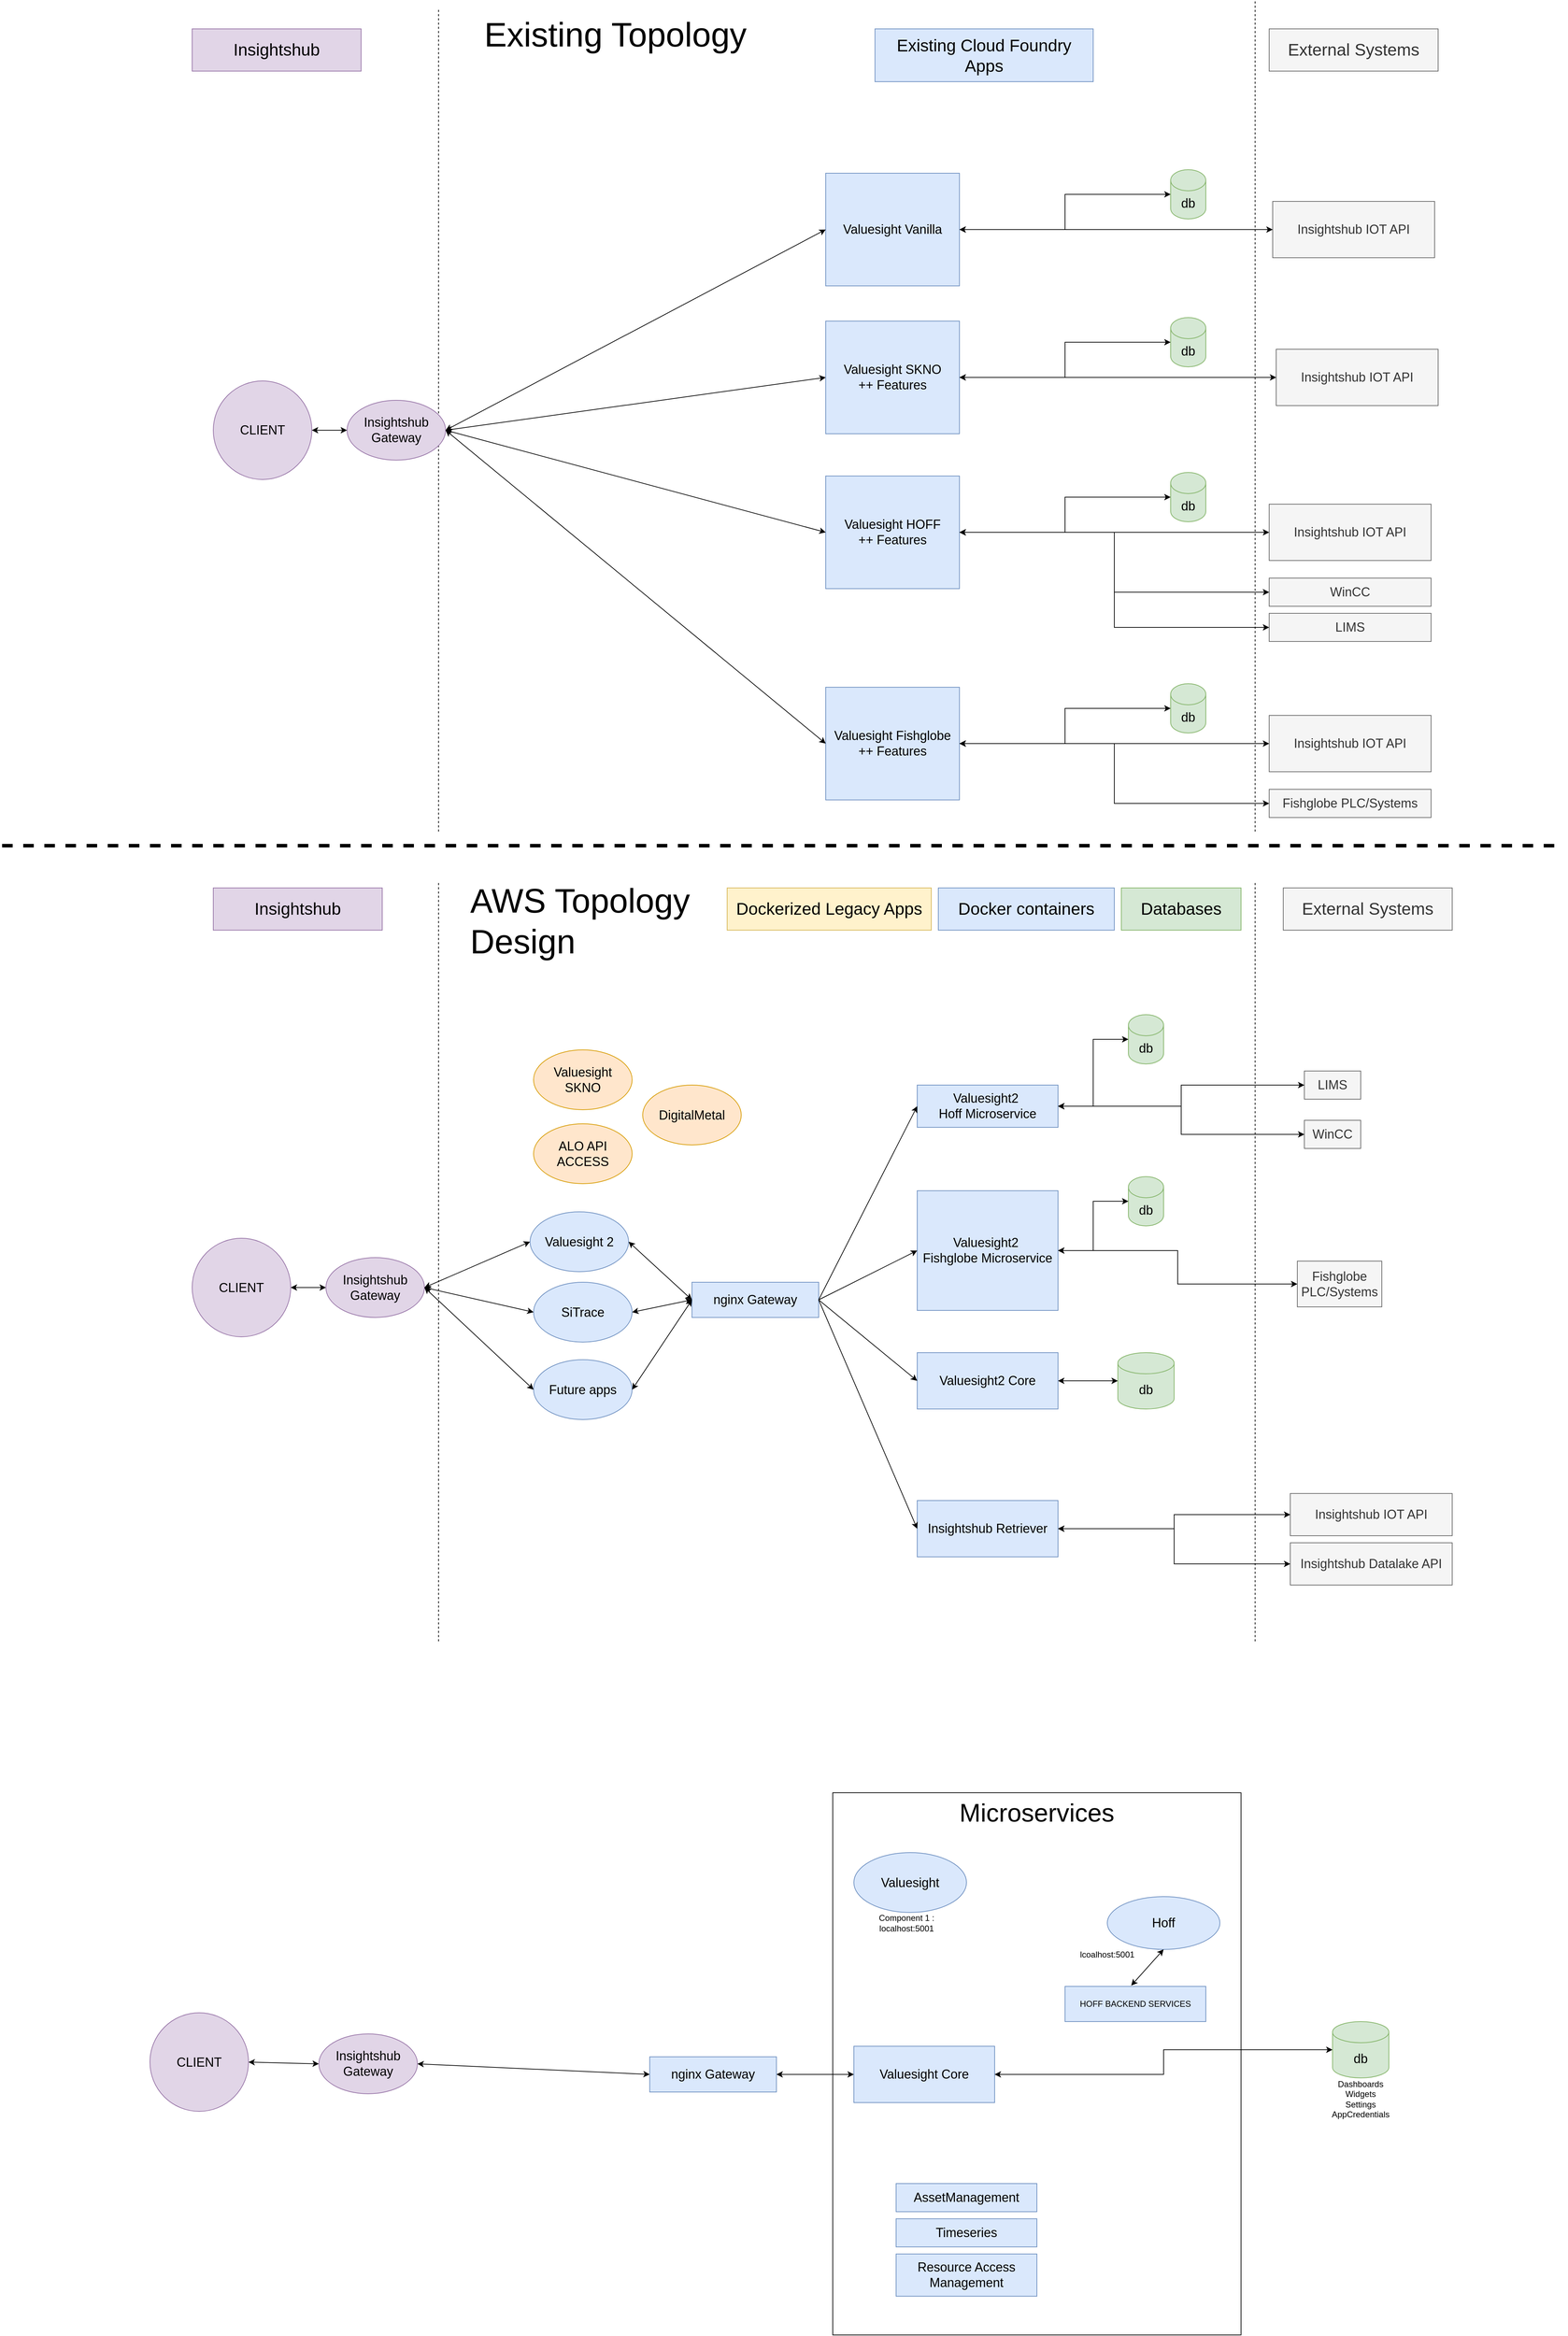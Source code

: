 <mxfile version="23.1.7" type="github">
  <diagram name="Page-1" id="oQFh9Y8Ddqjf_UyFeO39">
    <mxGraphModel dx="3425" dy="2651" grid="1" gridSize="10" guides="1" tooltips="1" connect="1" arrows="1" fold="1" page="1" pageScale="1" pageWidth="850" pageHeight="1100" math="0" shadow="0">
      <root>
        <mxCell id="0" />
        <mxCell id="1" parent="0" />
        <mxCell id="4Odci9GsmgPo2PPUak_1-53" value="&lt;font style=&quot;font-size: 36px;&quot;&gt;Microservices&lt;/font&gt;" style="rounded=0;whiteSpace=wrap;html=1;horizontal=1;verticalAlign=top;" vertex="1" parent="1">
          <mxGeometry x="-1340" y="1305" width="580" height="770" as="geometry" />
        </mxCell>
        <mxCell id="OKZUvpxN-tnt4X86LzCM-2" value="&lt;br&gt;&lt;font style=&quot;font-size: 18px;&quot;&gt;Insightshub IOT API&lt;/font&gt;&lt;div&gt;&lt;br/&gt;&lt;/div&gt;" style="rounded=0;whiteSpace=wrap;html=1;fillColor=#f5f5f5;fontColor=#333333;strokeColor=#666666;" parent="1" vertex="1">
          <mxGeometry x="-690" y="880" width="230" height="60" as="geometry" />
        </mxCell>
        <mxCell id="OKZUvpxN-tnt4X86LzCM-3" value="&lt;br&gt;&lt;font style=&quot;font-size: 18px;&quot;&gt;Insightshub Retriever&lt;/font&gt;&lt;div&gt;&lt;br/&gt;&lt;/div&gt;" style="rounded=0;whiteSpace=wrap;html=1;fillColor=#dae8fc;strokeColor=#6c8ebf;" parent="1" vertex="1">
          <mxGeometry x="-1220" y="890" width="200" height="80" as="geometry" />
        </mxCell>
        <mxCell id="OKZUvpxN-tnt4X86LzCM-7" value="&lt;font style=&quot;font-size: 18px;&quot;&gt;Valuesight2 Core&lt;br&gt;&lt;/font&gt;" style="rounded=0;whiteSpace=wrap;html=1;fillColor=#dae8fc;strokeColor=#6c8ebf;" parent="1" vertex="1">
          <mxGeometry x="-1220" y="680" width="200" height="80" as="geometry" />
        </mxCell>
        <mxCell id="OKZUvpxN-tnt4X86LzCM-9" value="&lt;div&gt;&lt;font style=&quot;font-size: 18px;&quot;&gt;Valuesight2&amp;nbsp;&lt;/font&gt;&lt;/div&gt;&lt;div&gt;&lt;font style=&quot;font-size: 18px;&quot;&gt;Hoff Microservice&lt;/font&gt;&lt;/div&gt;" style="rounded=0;whiteSpace=wrap;html=1;fillColor=#dae8fc;strokeColor=#6c8ebf;" parent="1" vertex="1">
          <mxGeometry x="-1220" y="300" width="200" height="60" as="geometry" />
        </mxCell>
        <mxCell id="OKZUvpxN-tnt4X86LzCM-11" value="&lt;div&gt;&lt;font style=&quot;font-size: 18px;&quot;&gt;Valuesight 2&lt;/font&gt;&lt;/div&gt;" style="ellipse;whiteSpace=wrap;html=1;fillColor=#dae8fc;strokeColor=#6c8ebf;" parent="1" vertex="1">
          <mxGeometry x="-1770" y="480" width="140" height="85" as="geometry" />
        </mxCell>
        <mxCell id="OKZUvpxN-tnt4X86LzCM-12" value="&lt;div&gt;&lt;font style=&quot;font-size: 18px;&quot;&gt;Valuesight2&amp;nbsp;&lt;/font&gt;&lt;/div&gt;&lt;div&gt;&lt;font style=&quot;font-size: 18px;&quot;&gt;Fishglobe Microservice&lt;br&gt;&lt;/font&gt;&lt;/div&gt;" style="rounded=0;whiteSpace=wrap;html=1;fillColor=#dae8fc;strokeColor=#6c8ebf;" parent="1" vertex="1">
          <mxGeometry x="-1220" y="450" width="200" height="170" as="geometry" />
        </mxCell>
        <mxCell id="OKZUvpxN-tnt4X86LzCM-14" value="&lt;font style=&quot;font-size: 18px;&quot;&gt;db&lt;/font&gt;" style="shape=cylinder3;whiteSpace=wrap;html=1;boundedLbl=1;backgroundOutline=1;size=15;fillColor=#d5e8d4;strokeColor=#82b366;" parent="1" vertex="1">
          <mxGeometry x="-920" y="200" width="50" height="70" as="geometry" />
        </mxCell>
        <mxCell id="OKZUvpxN-tnt4X86LzCM-17" value="&lt;font style=&quot;font-size: 18px;&quot;&gt;WinCC&lt;/font&gt;" style="rounded=0;whiteSpace=wrap;html=1;fillColor=#f5f5f5;fontColor=#333333;strokeColor=#666666;" parent="1" vertex="1">
          <mxGeometry x="-670" y="350" width="80" height="40" as="geometry" />
        </mxCell>
        <mxCell id="OKZUvpxN-tnt4X86LzCM-18" value="&lt;font style=&quot;font-size: 18px;&quot;&gt;nginx Gateway&lt;/font&gt;" style="rounded=0;whiteSpace=wrap;html=1;fillColor=#dae8fc;strokeColor=#6c8ebf;" parent="1" vertex="1">
          <mxGeometry x="-1540" y="580" width="180" height="50" as="geometry" />
        </mxCell>
        <mxCell id="OKZUvpxN-tnt4X86LzCM-20" value="&lt;font style=&quot;font-size: 18px;&quot;&gt;LIMS&lt;/font&gt;" style="rounded=0;whiteSpace=wrap;html=1;fillColor=#f5f5f5;fontColor=#333333;strokeColor=#666666;" parent="1" vertex="1">
          <mxGeometry x="-670" y="280" width="80" height="40" as="geometry" />
        </mxCell>
        <mxCell id="OKZUvpxN-tnt4X86LzCM-21" value="" style="endArrow=classic;startArrow=classic;html=1;rounded=0;exitX=1;exitY=0.5;exitDx=0;exitDy=0;entryX=0;entryY=0.5;entryDx=0;entryDy=0;entryPerimeter=0;edgeStyle=orthogonalEdgeStyle;" parent="1" source="OKZUvpxN-tnt4X86LzCM-9" target="OKZUvpxN-tnt4X86LzCM-14" edge="1">
          <mxGeometry width="50" height="50" relative="1" as="geometry">
            <mxPoint x="-890" y="395" as="sourcePoint" />
            <mxPoint x="-840" y="345" as="targetPoint" />
          </mxGeometry>
        </mxCell>
        <mxCell id="OKZUvpxN-tnt4X86LzCM-22" value="" style="endArrow=classic;startArrow=classic;html=1;rounded=0;exitX=1;exitY=0.5;exitDx=0;exitDy=0;entryX=0;entryY=0.5;entryDx=0;entryDy=0;edgeStyle=orthogonalEdgeStyle;" parent="1" source="OKZUvpxN-tnt4X86LzCM-9" target="OKZUvpxN-tnt4X86LzCM-20" edge="1">
          <mxGeometry width="50" height="50" relative="1" as="geometry">
            <mxPoint x="-1010" y="340" as="sourcePoint" />
            <mxPoint x="-840" y="275" as="targetPoint" />
          </mxGeometry>
        </mxCell>
        <mxCell id="OKZUvpxN-tnt4X86LzCM-23" value="" style="endArrow=classic;startArrow=classic;html=1;rounded=0;exitX=1;exitY=0.5;exitDx=0;exitDy=0;entryX=0;entryY=0.5;entryDx=0;entryDy=0;edgeStyle=orthogonalEdgeStyle;" parent="1" source="OKZUvpxN-tnt4X86LzCM-9" target="OKZUvpxN-tnt4X86LzCM-17" edge="1">
          <mxGeometry width="50" height="50" relative="1" as="geometry">
            <mxPoint x="-1010" y="340" as="sourcePoint" />
            <mxPoint x="-730" y="330" as="targetPoint" />
          </mxGeometry>
        </mxCell>
        <mxCell id="OKZUvpxN-tnt4X86LzCM-26" value="&lt;font style=&quot;font-size: 18px;&quot;&gt;db&lt;/font&gt;" style="shape=cylinder3;whiteSpace=wrap;html=1;boundedLbl=1;backgroundOutline=1;size=15;fillColor=#d5e8d4;strokeColor=#82b366;" parent="1" vertex="1">
          <mxGeometry x="-920" y="430" width="50" height="70" as="geometry" />
        </mxCell>
        <mxCell id="OKZUvpxN-tnt4X86LzCM-27" value="" style="endArrow=classic;startArrow=classic;html=1;rounded=0;entryX=0;entryY=0.5;entryDx=0;entryDy=0;entryPerimeter=0;edgeStyle=orthogonalEdgeStyle;exitX=1;exitY=0.5;exitDx=0;exitDy=0;" parent="1" source="OKZUvpxN-tnt4X86LzCM-12" target="OKZUvpxN-tnt4X86LzCM-26" edge="1">
          <mxGeometry width="50" height="50" relative="1" as="geometry">
            <mxPoint x="-1020" y="530" as="sourcePoint" />
            <mxPoint x="-840" y="555" as="targetPoint" />
          </mxGeometry>
        </mxCell>
        <mxCell id="OKZUvpxN-tnt4X86LzCM-28" value="&lt;font style=&quot;font-size: 18px;&quot;&gt;Fishglobe PLC/Systems&lt;br&gt;&lt;/font&gt;" style="rounded=0;whiteSpace=wrap;html=1;fillColor=#f5f5f5;fontColor=#333333;strokeColor=#666666;" parent="1" vertex="1">
          <mxGeometry x="-680" y="550" width="120" height="65" as="geometry" />
        </mxCell>
        <mxCell id="OKZUvpxN-tnt4X86LzCM-30" value="" style="endArrow=classic;startArrow=classic;html=1;rounded=0;exitX=1;exitY=0.5;exitDx=0;exitDy=0;entryX=0;entryY=0.5;entryDx=0;entryDy=0;edgeStyle=orthogonalEdgeStyle;" parent="1" source="OKZUvpxN-tnt4X86LzCM-12" target="OKZUvpxN-tnt4X86LzCM-28" edge="1">
          <mxGeometry width="50" height="50" relative="1" as="geometry">
            <mxPoint x="-1010" y="550" as="sourcePoint" />
            <mxPoint x="-850" y="505" as="targetPoint" />
          </mxGeometry>
        </mxCell>
        <mxCell id="OKZUvpxN-tnt4X86LzCM-31" value="&lt;font style=&quot;font-size: 18px;&quot;&gt;db&lt;/font&gt;" style="shape=cylinder3;whiteSpace=wrap;html=1;boundedLbl=1;backgroundOutline=1;size=15;fillColor=#d5e8d4;strokeColor=#82b366;" parent="1" vertex="1">
          <mxGeometry x="-935" y="680" width="80" height="80" as="geometry" />
        </mxCell>
        <mxCell id="OKZUvpxN-tnt4X86LzCM-35" value="" style="endArrow=classic;startArrow=classic;html=1;rounded=0;entryX=0;entryY=0.5;entryDx=0;entryDy=0;entryPerimeter=0;edgeStyle=orthogonalEdgeStyle;exitX=1;exitY=0.5;exitDx=0;exitDy=0;" parent="1" source="OKZUvpxN-tnt4X86LzCM-7" target="OKZUvpxN-tnt4X86LzCM-31" edge="1">
          <mxGeometry width="50" height="50" relative="1" as="geometry">
            <mxPoint x="-940" y="640" as="sourcePoint" />
            <mxPoint x="-780" y="600" as="targetPoint" />
          </mxGeometry>
        </mxCell>
        <mxCell id="OKZUvpxN-tnt4X86LzCM-36" value="" style="endArrow=classic;startArrow=classic;html=1;rounded=0;entryX=0;entryY=0.5;entryDx=0;entryDy=0;edgeStyle=orthogonalEdgeStyle;exitX=1;exitY=0.5;exitDx=0;exitDy=0;" parent="1" source="OKZUvpxN-tnt4X86LzCM-3" target="OKZUvpxN-tnt4X86LzCM-2" edge="1">
          <mxGeometry width="50" height="50" relative="1" as="geometry">
            <mxPoint x="-990" y="920" as="sourcePoint" />
            <mxPoint x="-910" y="920" as="targetPoint" />
          </mxGeometry>
        </mxCell>
        <mxCell id="OKZUvpxN-tnt4X86LzCM-37" value="" style="endArrow=classic;html=1;rounded=0;exitX=1;exitY=0.5;exitDx=0;exitDy=0;entryX=0;entryY=0.5;entryDx=0;entryDy=0;" parent="1" source="OKZUvpxN-tnt4X86LzCM-18" target="OKZUvpxN-tnt4X86LzCM-9" edge="1">
          <mxGeometry width="50" height="50" relative="1" as="geometry">
            <mxPoint x="-1400" y="650" as="sourcePoint" />
            <mxPoint x="-1350" y="600" as="targetPoint" />
          </mxGeometry>
        </mxCell>
        <mxCell id="OKZUvpxN-tnt4X86LzCM-38" value="" style="endArrow=classic;html=1;rounded=0;exitX=1;exitY=0.5;exitDx=0;exitDy=0;entryX=0;entryY=0.5;entryDx=0;entryDy=0;" parent="1" source="OKZUvpxN-tnt4X86LzCM-18" target="OKZUvpxN-tnt4X86LzCM-12" edge="1">
          <mxGeometry width="50" height="50" relative="1" as="geometry">
            <mxPoint x="-1470" y="740" as="sourcePoint" />
            <mxPoint x="-1210" y="340" as="targetPoint" />
          </mxGeometry>
        </mxCell>
        <mxCell id="OKZUvpxN-tnt4X86LzCM-39" value="" style="endArrow=classic;html=1;rounded=0;entryX=0;entryY=0.5;entryDx=0;entryDy=0;exitX=1;exitY=0.5;exitDx=0;exitDy=0;" parent="1" source="OKZUvpxN-tnt4X86LzCM-18" target="OKZUvpxN-tnt4X86LzCM-7" edge="1">
          <mxGeometry width="50" height="50" relative="1" as="geometry">
            <mxPoint x="-1480" y="730" as="sourcePoint" />
            <mxPoint x="-1210" y="545" as="targetPoint" />
          </mxGeometry>
        </mxCell>
        <mxCell id="OKZUvpxN-tnt4X86LzCM-40" value="" style="endArrow=classic;html=1;rounded=0;entryX=0;entryY=0.5;entryDx=0;entryDy=0;exitX=1;exitY=0.5;exitDx=0;exitDy=0;" parent="1" source="OKZUvpxN-tnt4X86LzCM-18" target="OKZUvpxN-tnt4X86LzCM-3" edge="1">
          <mxGeometry width="50" height="50" relative="1" as="geometry">
            <mxPoint x="-1490" y="705" as="sourcePoint" />
            <mxPoint x="-1210" y="730" as="targetPoint" />
          </mxGeometry>
        </mxCell>
        <mxCell id="OKZUvpxN-tnt4X86LzCM-43" value="&lt;div&gt;&lt;font style=&quot;font-size: 18px;&quot;&gt;Future apps&lt;br&gt;&lt;/font&gt;&lt;/div&gt;" style="ellipse;whiteSpace=wrap;html=1;fillColor=#dae8fc;strokeColor=#6c8ebf;" parent="1" vertex="1">
          <mxGeometry x="-1765" y="690" width="140" height="85" as="geometry" />
        </mxCell>
        <mxCell id="OKZUvpxN-tnt4X86LzCM-44" value="&lt;div&gt;&lt;font style=&quot;font-size: 18px;&quot;&gt;SiTrace&lt;/font&gt;&lt;/div&gt;" style="ellipse;whiteSpace=wrap;html=1;fillColor=#dae8fc;strokeColor=#6c8ebf;" parent="1" vertex="1">
          <mxGeometry x="-1765" y="580" width="140" height="85" as="geometry" />
        </mxCell>
        <mxCell id="OKZUvpxN-tnt4X86LzCM-45" value="" style="endArrow=classic;startArrow=classic;html=1;rounded=0;exitX=1;exitY=0.5;exitDx=0;exitDy=0;entryX=0;entryY=0.5;entryDx=0;entryDy=0;" parent="1" source="OKZUvpxN-tnt4X86LzCM-11" target="OKZUvpxN-tnt4X86LzCM-18" edge="1">
          <mxGeometry width="50" height="50" relative="1" as="geometry">
            <mxPoint x="-1710" y="460" as="sourcePoint" />
            <mxPoint x="-1660" y="410" as="targetPoint" />
          </mxGeometry>
        </mxCell>
        <mxCell id="OKZUvpxN-tnt4X86LzCM-46" value="" style="endArrow=classic;startArrow=classic;html=1;rounded=0;exitX=1;exitY=0.5;exitDx=0;exitDy=0;entryX=0;entryY=0.5;entryDx=0;entryDy=0;" parent="1" source="OKZUvpxN-tnt4X86LzCM-44" target="OKZUvpxN-tnt4X86LzCM-18" edge="1">
          <mxGeometry width="50" height="50" relative="1" as="geometry">
            <mxPoint x="-1770" y="533" as="sourcePoint" />
            <mxPoint x="-1670" y="615" as="targetPoint" />
          </mxGeometry>
        </mxCell>
        <mxCell id="OKZUvpxN-tnt4X86LzCM-47" value="" style="endArrow=classic;startArrow=classic;html=1;rounded=0;exitX=1;exitY=0.5;exitDx=0;exitDy=0;entryX=0;entryY=0.5;entryDx=0;entryDy=0;" parent="1" source="OKZUvpxN-tnt4X86LzCM-43" target="OKZUvpxN-tnt4X86LzCM-18" edge="1">
          <mxGeometry width="50" height="50" relative="1" as="geometry">
            <mxPoint x="-1770" y="643" as="sourcePoint" />
            <mxPoint x="-1670" y="615" as="targetPoint" />
          </mxGeometry>
        </mxCell>
        <mxCell id="OKZUvpxN-tnt4X86LzCM-48" value="&lt;div&gt;&lt;font style=&quot;font-size: 48px;&quot;&gt;AWS Topology&lt;/font&gt;&lt;/div&gt;&lt;div&gt;&lt;font style=&quot;font-size: 48px;&quot;&gt;Design&lt;br&gt;&lt;/font&gt;&lt;/div&gt;" style="text;html=1;spacing=5;spacingTop=-20;whiteSpace=wrap;overflow=hidden;rounded=0;" parent="1" vertex="1">
          <mxGeometry x="-1860" y="20" width="440" height="120" as="geometry" />
        </mxCell>
        <mxCell id="OKZUvpxN-tnt4X86LzCM-49" value="" style="endArrow=none;dashed=1;html=1;rounded=0;" parent="1" edge="1">
          <mxGeometry width="50" height="50" relative="1" as="geometry">
            <mxPoint x="-740" y="1090" as="sourcePoint" />
            <mxPoint x="-740" y="10" as="targetPoint" />
          </mxGeometry>
        </mxCell>
        <mxCell id="OKZUvpxN-tnt4X86LzCM-50" value="&lt;br&gt;&lt;font style=&quot;font-size: 18px;&quot;&gt;Insightshub Datalake API&lt;/font&gt;&lt;div&gt;&lt;br/&gt;&lt;/div&gt;" style="rounded=0;whiteSpace=wrap;html=1;fillColor=#f5f5f5;fontColor=#333333;strokeColor=#666666;" parent="1" vertex="1">
          <mxGeometry x="-690" y="950" width="230" height="60" as="geometry" />
        </mxCell>
        <mxCell id="OKZUvpxN-tnt4X86LzCM-52" value="" style="endArrow=classic;startArrow=classic;html=1;rounded=0;entryX=0;entryY=0.5;entryDx=0;entryDy=0;edgeStyle=orthogonalEdgeStyle;exitX=1;exitY=0.5;exitDx=0;exitDy=0;" parent="1" source="OKZUvpxN-tnt4X86LzCM-3" target="OKZUvpxN-tnt4X86LzCM-50" edge="1">
          <mxGeometry width="50" height="50" relative="1" as="geometry">
            <mxPoint x="-1010" y="940" as="sourcePoint" />
            <mxPoint x="-680" y="870" as="targetPoint" />
          </mxGeometry>
        </mxCell>
        <mxCell id="OKZUvpxN-tnt4X86LzCM-53" value="&lt;font style=&quot;font-size: 24px;&quot;&gt;Docker containers&lt;br&gt;&lt;/font&gt;" style="rounded=0;whiteSpace=wrap;html=1;fillColor=#dae8fc;strokeColor=#6c8ebf;" parent="1" vertex="1">
          <mxGeometry x="-1190" y="20" width="250" height="60" as="geometry" />
        </mxCell>
        <mxCell id="OKZUvpxN-tnt4X86LzCM-54" value="&lt;font style=&quot;font-size: 24px;&quot;&gt;Databases&lt;font&gt;&lt;br&gt;&lt;/font&gt;&lt;/font&gt;" style="rounded=0;whiteSpace=wrap;html=1;fillColor=#d5e8d4;strokeColor=#82b366;" parent="1" vertex="1">
          <mxGeometry x="-930" y="20" width="170" height="60" as="geometry" />
        </mxCell>
        <mxCell id="OKZUvpxN-tnt4X86LzCM-55" value="&lt;div&gt;&lt;font style=&quot;font-size: 18px;&quot;&gt;Valuesight SKNO&lt;/font&gt;&lt;br&gt;&lt;/div&gt;" style="ellipse;whiteSpace=wrap;html=1;fillColor=#ffe6cc;strokeColor=#d79b00;" parent="1" vertex="1">
          <mxGeometry x="-1765" y="250" width="140" height="85" as="geometry" />
        </mxCell>
        <mxCell id="OKZUvpxN-tnt4X86LzCM-56" value="&lt;div&gt;&lt;font style=&quot;font-size: 18px;&quot;&gt;ALO API ACCESS &lt;/font&gt;&lt;br&gt;&lt;/div&gt;" style="ellipse;whiteSpace=wrap;html=1;fillColor=#ffe6cc;strokeColor=#d79b00;" parent="1" vertex="1">
          <mxGeometry x="-1765" y="355" width="140" height="85" as="geometry" />
        </mxCell>
        <mxCell id="OKZUvpxN-tnt4X86LzCM-57" value="&lt;font style=&quot;font-size: 24px;&quot;&gt;Dockerized Legacy Apps&lt;font&gt;&lt;br&gt;&lt;/font&gt;&lt;/font&gt;" style="rounded=0;whiteSpace=wrap;html=1;fillColor=#fff2cc;strokeColor=#d6b656;" parent="1" vertex="1">
          <mxGeometry x="-1490" y="20" width="290" height="60" as="geometry" />
        </mxCell>
        <mxCell id="OKZUvpxN-tnt4X86LzCM-58" value="&lt;font style=&quot;font-size: 24px;&quot;&gt;External Systems&lt;br&gt;&lt;/font&gt;" style="rounded=0;whiteSpace=wrap;html=1;fillColor=#f5f5f5;strokeColor=#666666;fontColor=#333333;" parent="1" vertex="1">
          <mxGeometry x="-700" y="20" width="240" height="60" as="geometry" />
        </mxCell>
        <mxCell id="OKZUvpxN-tnt4X86LzCM-59" value="" style="endArrow=none;dashed=1;html=1;rounded=0;" parent="1" edge="1">
          <mxGeometry width="50" height="50" relative="1" as="geometry">
            <mxPoint x="-1900" y="1090" as="sourcePoint" />
            <mxPoint x="-1900" y="10" as="targetPoint" />
          </mxGeometry>
        </mxCell>
        <mxCell id="OKZUvpxN-tnt4X86LzCM-60" value="&lt;div&gt;&lt;font style=&quot;font-size: 18px;&quot;&gt;Insightshub Gateway&lt;/font&gt;&lt;br&gt;&lt;/div&gt;" style="ellipse;whiteSpace=wrap;html=1;fillColor=#e1d5e7;strokeColor=#9673a6;" parent="1" vertex="1">
          <mxGeometry x="-2060" y="545" width="140" height="85" as="geometry" />
        </mxCell>
        <mxCell id="OKZUvpxN-tnt4X86LzCM-63" value="&lt;font style=&quot;font-size: 18px;&quot;&gt;CLIENT&lt;/font&gt;" style="ellipse;whiteSpace=wrap;html=1;aspect=fixed;fillColor=#e1d5e7;strokeColor=#9673a6;" parent="1" vertex="1">
          <mxGeometry x="-2250" y="517.5" width="140" height="140" as="geometry" />
        </mxCell>
        <mxCell id="OKZUvpxN-tnt4X86LzCM-64" value="&lt;font style=&quot;font-size: 24px;&quot;&gt;Insightshub&lt;font&gt;&lt;br&gt;&lt;/font&gt;&lt;/font&gt;" style="rounded=0;whiteSpace=wrap;html=1;fillColor=#e1d5e7;strokeColor=#9673a6;" parent="1" vertex="1">
          <mxGeometry x="-2220" y="20" width="240" height="60" as="geometry" />
        </mxCell>
        <mxCell id="OKZUvpxN-tnt4X86LzCM-69" value="&lt;div&gt;&lt;font style=&quot;font-size: 18px;&quot;&gt;DigitalMetal&lt;/font&gt;&lt;br&gt;&lt;/div&gt;" style="ellipse;whiteSpace=wrap;html=1;fillColor=#ffe6cc;strokeColor=#d79b00;" parent="1" vertex="1">
          <mxGeometry x="-1610" y="300" width="140" height="85" as="geometry" />
        </mxCell>
        <mxCell id="Epmgn_ViTjzAEFt2jfrE-1" value="&lt;div&gt;&lt;font style=&quot;font-size: 48px;&quot;&gt;Existing Topology&lt;br&gt;&lt;/font&gt;&lt;/div&gt;" style="text;html=1;spacing=5;spacingTop=-20;whiteSpace=wrap;overflow=hidden;rounded=0;" parent="1" vertex="1">
          <mxGeometry x="-1840" y="-1210" width="440" height="120" as="geometry" />
        </mxCell>
        <mxCell id="Epmgn_ViTjzAEFt2jfrE-2" value="" style="endArrow=none;dashed=1;html=1;rounded=0;strokeWidth=5;" parent="1" edge="1">
          <mxGeometry width="50" height="50" relative="1" as="geometry">
            <mxPoint x="-2520" y="-40" as="sourcePoint" />
            <mxPoint x="-300" y="-40" as="targetPoint" />
          </mxGeometry>
        </mxCell>
        <mxCell id="Epmgn_ViTjzAEFt2jfrE-3" value="&lt;div&gt;&lt;font style=&quot;font-size: 18px;&quot;&gt;Valuesight Vanilla&lt;br&gt;&lt;/font&gt;&lt;/div&gt;" style="rounded=0;whiteSpace=wrap;html=1;fillColor=#dae8fc;strokeColor=#6c8ebf;" parent="1" vertex="1">
          <mxGeometry x="-1350" y="-995" width="190" height="160" as="geometry" />
        </mxCell>
        <mxCell id="Epmgn_ViTjzAEFt2jfrE-4" value="&lt;font style=&quot;font-size: 18px;&quot;&gt;db&lt;/font&gt;" style="shape=cylinder3;whiteSpace=wrap;html=1;boundedLbl=1;backgroundOutline=1;size=15;fillColor=#d5e8d4;strokeColor=#82b366;" parent="1" vertex="1">
          <mxGeometry x="-860" y="-1000" width="50" height="70" as="geometry" />
        </mxCell>
        <mxCell id="Epmgn_ViTjzAEFt2jfrE-5" value="&lt;br&gt;&lt;font style=&quot;font-size: 18px;&quot;&gt;Insightshub IOT API&lt;/font&gt;&lt;div&gt;&lt;br/&gt;&lt;/div&gt;" style="rounded=0;whiteSpace=wrap;html=1;fillColor=#f5f5f5;fontColor=#333333;strokeColor=#666666;" parent="1" vertex="1">
          <mxGeometry x="-715" y="-955" width="230" height="80" as="geometry" />
        </mxCell>
        <mxCell id="Epmgn_ViTjzAEFt2jfrE-6" value="" style="endArrow=none;dashed=1;html=1;rounded=0;" parent="1" edge="1">
          <mxGeometry width="50" height="50" relative="1" as="geometry">
            <mxPoint x="-740" y="-60" as="sourcePoint" />
            <mxPoint x="-740" y="-1240" as="targetPoint" />
          </mxGeometry>
        </mxCell>
        <mxCell id="Epmgn_ViTjzAEFt2jfrE-7" value="&lt;font style=&quot;font-size: 24px;&quot;&gt;External Systems&lt;br&gt;&lt;/font&gt;" style="rounded=0;whiteSpace=wrap;html=1;fillColor=#f5f5f5;strokeColor=#666666;fontColor=#333333;" parent="1" vertex="1">
          <mxGeometry x="-720" y="-1200" width="240" height="60" as="geometry" />
        </mxCell>
        <mxCell id="Epmgn_ViTjzAEFt2jfrE-8" value="" style="endArrow=classic;startArrow=classic;html=1;rounded=0;entryX=0;entryY=0.5;entryDx=0;entryDy=0;entryPerimeter=0;exitX=1;exitY=0.5;exitDx=0;exitDy=0;edgeStyle=orthogonalEdgeStyle;" parent="1" source="Epmgn_ViTjzAEFt2jfrE-3" target="Epmgn_ViTjzAEFt2jfrE-4" edge="1">
          <mxGeometry width="50" height="50" relative="1" as="geometry">
            <mxPoint x="-1260" y="-650" as="sourcePoint" />
            <mxPoint x="-1210" y="-700" as="targetPoint" />
          </mxGeometry>
        </mxCell>
        <mxCell id="Epmgn_ViTjzAEFt2jfrE-9" value="" style="endArrow=classic;startArrow=classic;html=1;rounded=0;entryX=0;entryY=0.5;entryDx=0;entryDy=0;exitX=1;exitY=0.5;exitDx=0;exitDy=0;edgeStyle=orthogonalEdgeStyle;" parent="1" source="Epmgn_ViTjzAEFt2jfrE-3" target="Epmgn_ViTjzAEFt2jfrE-5" edge="1">
          <mxGeometry width="50" height="50" relative="1" as="geometry">
            <mxPoint x="-960" y="-900" as="sourcePoint" />
            <mxPoint x="-850" y="-955" as="targetPoint" />
          </mxGeometry>
        </mxCell>
        <mxCell id="Epmgn_ViTjzAEFt2jfrE-10" value="&lt;div&gt;&lt;font style=&quot;font-size: 18px;&quot;&gt;Valuesight SKNO&lt;/font&gt;&lt;/div&gt;&lt;div&gt;&lt;font style=&quot;font-size: 18px;&quot;&gt;++ Features&lt;br&gt;&lt;/font&gt;&lt;/div&gt;" style="rounded=0;whiteSpace=wrap;html=1;fillColor=#dae8fc;strokeColor=#6c8ebf;" parent="1" vertex="1">
          <mxGeometry x="-1350" y="-785" width="190" height="160" as="geometry" />
        </mxCell>
        <mxCell id="Epmgn_ViTjzAEFt2jfrE-11" value="&lt;font style=&quot;font-size: 18px;&quot;&gt;db&lt;/font&gt;" style="shape=cylinder3;whiteSpace=wrap;html=1;boundedLbl=1;backgroundOutline=1;size=15;fillColor=#d5e8d4;strokeColor=#82b366;" parent="1" vertex="1">
          <mxGeometry x="-860" y="-790" width="50" height="70" as="geometry" />
        </mxCell>
        <mxCell id="Epmgn_ViTjzAEFt2jfrE-12" value="&lt;br&gt;&lt;font style=&quot;font-size: 18px;&quot;&gt;Insightshub IOT API&lt;/font&gt;&lt;div&gt;&lt;br/&gt;&lt;/div&gt;" style="rounded=0;whiteSpace=wrap;html=1;fillColor=#f5f5f5;fontColor=#333333;strokeColor=#666666;" parent="1" vertex="1">
          <mxGeometry x="-710" y="-745" width="230" height="80" as="geometry" />
        </mxCell>
        <mxCell id="Epmgn_ViTjzAEFt2jfrE-13" value="" style="endArrow=classic;startArrow=classic;html=1;rounded=0;entryX=0;entryY=0.5;entryDx=0;entryDy=0;entryPerimeter=0;exitX=1;exitY=0.5;exitDx=0;exitDy=0;edgeStyle=orthogonalEdgeStyle;" parent="1" source="Epmgn_ViTjzAEFt2jfrE-10" target="Epmgn_ViTjzAEFt2jfrE-11" edge="1">
          <mxGeometry width="50" height="50" relative="1" as="geometry">
            <mxPoint x="-1260" y="-440" as="sourcePoint" />
            <mxPoint x="-1210" y="-490" as="targetPoint" />
          </mxGeometry>
        </mxCell>
        <mxCell id="Epmgn_ViTjzAEFt2jfrE-14" value="" style="endArrow=classic;startArrow=classic;html=1;rounded=0;entryX=0;entryY=0.5;entryDx=0;entryDy=0;exitX=1;exitY=0.5;exitDx=0;exitDy=0;edgeStyle=orthogonalEdgeStyle;" parent="1" source="Epmgn_ViTjzAEFt2jfrE-10" target="Epmgn_ViTjzAEFt2jfrE-12" edge="1">
          <mxGeometry width="50" height="50" relative="1" as="geometry">
            <mxPoint x="-960" y="-690" as="sourcePoint" />
            <mxPoint x="-850" y="-745" as="targetPoint" />
          </mxGeometry>
        </mxCell>
        <mxCell id="Epmgn_ViTjzAEFt2jfrE-15" value="&lt;div&gt;&lt;font style=&quot;font-size: 18px;&quot;&gt;Valuesight HOFF&lt;/font&gt;&lt;/div&gt;&lt;div&gt;&lt;font style=&quot;font-size: 18px;&quot;&gt;++ Features&lt;br&gt;&lt;/font&gt;&lt;/div&gt;" style="rounded=0;whiteSpace=wrap;html=1;fillColor=#dae8fc;strokeColor=#6c8ebf;" parent="1" vertex="1">
          <mxGeometry x="-1350" y="-565" width="190" height="160" as="geometry" />
        </mxCell>
        <mxCell id="Epmgn_ViTjzAEFt2jfrE-16" value="&lt;font style=&quot;font-size: 18px;&quot;&gt;db&lt;/font&gt;" style="shape=cylinder3;whiteSpace=wrap;html=1;boundedLbl=1;backgroundOutline=1;size=15;fillColor=#d5e8d4;strokeColor=#82b366;" parent="1" vertex="1">
          <mxGeometry x="-860" y="-570" width="50" height="70" as="geometry" />
        </mxCell>
        <mxCell id="Epmgn_ViTjzAEFt2jfrE-17" value="&lt;br&gt;&lt;font style=&quot;font-size: 18px;&quot;&gt;Insightshub IOT API&lt;/font&gt;&lt;div&gt;&lt;br/&gt;&lt;/div&gt;" style="rounded=0;whiteSpace=wrap;html=1;fillColor=#f5f5f5;fontColor=#333333;strokeColor=#666666;" parent="1" vertex="1">
          <mxGeometry x="-720" y="-525" width="230" height="80" as="geometry" />
        </mxCell>
        <mxCell id="Epmgn_ViTjzAEFt2jfrE-18" value="" style="endArrow=classic;startArrow=classic;html=1;rounded=0;entryX=0;entryY=0.5;entryDx=0;entryDy=0;entryPerimeter=0;exitX=1;exitY=0.5;exitDx=0;exitDy=0;edgeStyle=orthogonalEdgeStyle;" parent="1" source="Epmgn_ViTjzAEFt2jfrE-15" target="Epmgn_ViTjzAEFt2jfrE-16" edge="1">
          <mxGeometry width="50" height="50" relative="1" as="geometry">
            <mxPoint x="-1260" y="-220" as="sourcePoint" />
            <mxPoint x="-1210" y="-270" as="targetPoint" />
          </mxGeometry>
        </mxCell>
        <mxCell id="Epmgn_ViTjzAEFt2jfrE-19" value="" style="endArrow=classic;startArrow=classic;html=1;rounded=0;entryX=0;entryY=0.5;entryDx=0;entryDy=0;exitX=1;exitY=0.5;exitDx=0;exitDy=0;edgeStyle=orthogonalEdgeStyle;" parent="1" source="Epmgn_ViTjzAEFt2jfrE-15" target="Epmgn_ViTjzAEFt2jfrE-17" edge="1">
          <mxGeometry width="50" height="50" relative="1" as="geometry">
            <mxPoint x="-960" y="-470" as="sourcePoint" />
            <mxPoint x="-850" y="-525" as="targetPoint" />
          </mxGeometry>
        </mxCell>
        <mxCell id="Epmgn_ViTjzAEFt2jfrE-20" value="&lt;br&gt;&lt;font style=&quot;font-size: 18px;&quot;&gt;WinCC&lt;br&gt;&lt;/font&gt;&lt;div&gt;&lt;br&gt;&lt;/div&gt;" style="rounded=0;whiteSpace=wrap;html=1;fillColor=#f5f5f5;fontColor=#333333;strokeColor=#666666;" parent="1" vertex="1">
          <mxGeometry x="-720" y="-420" width="230" height="40" as="geometry" />
        </mxCell>
        <mxCell id="Epmgn_ViTjzAEFt2jfrE-21" value="&lt;br&gt;&lt;font style=&quot;font-size: 18px;&quot;&gt;LIMS&lt;br&gt;&lt;/font&gt;&lt;div&gt;&lt;br&gt;&lt;/div&gt;" style="rounded=0;whiteSpace=wrap;html=1;fillColor=#f5f5f5;fontColor=#333333;strokeColor=#666666;" parent="1" vertex="1">
          <mxGeometry x="-720" y="-370" width="230" height="40" as="geometry" />
        </mxCell>
        <mxCell id="Epmgn_ViTjzAEFt2jfrE-22" value="" style="endArrow=classic;startArrow=classic;html=1;rounded=0;entryX=0;entryY=0.5;entryDx=0;entryDy=0;exitX=1;exitY=0.5;exitDx=0;exitDy=0;edgeStyle=orthogonalEdgeStyle;" parent="1" source="Epmgn_ViTjzAEFt2jfrE-15" target="Epmgn_ViTjzAEFt2jfrE-20" edge="1">
          <mxGeometry width="50" height="50" relative="1" as="geometry">
            <mxPoint x="-960" y="-470" as="sourcePoint" />
            <mxPoint x="-710" y="-469" as="targetPoint" />
          </mxGeometry>
        </mxCell>
        <mxCell id="Epmgn_ViTjzAEFt2jfrE-23" value="" style="endArrow=classic;startArrow=classic;html=1;rounded=0;entryX=0;entryY=0.5;entryDx=0;entryDy=0;exitX=1;exitY=0.5;exitDx=0;exitDy=0;edgeStyle=orthogonalEdgeStyle;" parent="1" source="Epmgn_ViTjzAEFt2jfrE-15" target="Epmgn_ViTjzAEFt2jfrE-21" edge="1">
          <mxGeometry width="50" height="50" relative="1" as="geometry">
            <mxPoint x="-960" y="-470" as="sourcePoint" />
            <mxPoint x="-710" y="-390" as="targetPoint" />
          </mxGeometry>
        </mxCell>
        <mxCell id="Epmgn_ViTjzAEFt2jfrE-24" value="&lt;div&gt;&lt;font style=&quot;font-size: 18px;&quot;&gt;Valuesight Fishglobe&lt;/font&gt;&lt;/div&gt;&lt;div&gt;&lt;font style=&quot;font-size: 18px;&quot;&gt;++ Features&lt;br&gt;&lt;/font&gt;&lt;/div&gt;" style="rounded=0;whiteSpace=wrap;html=1;fillColor=#dae8fc;strokeColor=#6c8ebf;" parent="1" vertex="1">
          <mxGeometry x="-1350" y="-265" width="190" height="160" as="geometry" />
        </mxCell>
        <mxCell id="Epmgn_ViTjzAEFt2jfrE-25" value="&lt;font style=&quot;font-size: 18px;&quot;&gt;db&lt;/font&gt;" style="shape=cylinder3;whiteSpace=wrap;html=1;boundedLbl=1;backgroundOutline=1;size=15;fillColor=#d5e8d4;strokeColor=#82b366;" parent="1" vertex="1">
          <mxGeometry x="-860" y="-270" width="50" height="70" as="geometry" />
        </mxCell>
        <mxCell id="Epmgn_ViTjzAEFt2jfrE-26" value="&lt;br&gt;&lt;font style=&quot;font-size: 18px;&quot;&gt;Insightshub IOT API&lt;/font&gt;&lt;div&gt;&lt;br/&gt;&lt;/div&gt;" style="rounded=0;whiteSpace=wrap;html=1;fillColor=#f5f5f5;fontColor=#333333;strokeColor=#666666;" parent="1" vertex="1">
          <mxGeometry x="-720" y="-225" width="230" height="80" as="geometry" />
        </mxCell>
        <mxCell id="Epmgn_ViTjzAEFt2jfrE-27" value="" style="endArrow=classic;startArrow=classic;html=1;rounded=0;entryX=0;entryY=0.5;entryDx=0;entryDy=0;entryPerimeter=0;exitX=1;exitY=0.5;exitDx=0;exitDy=0;edgeStyle=orthogonalEdgeStyle;" parent="1" source="Epmgn_ViTjzAEFt2jfrE-24" target="Epmgn_ViTjzAEFt2jfrE-25" edge="1">
          <mxGeometry width="50" height="50" relative="1" as="geometry">
            <mxPoint x="-1260" y="80" as="sourcePoint" />
            <mxPoint x="-1210" y="30" as="targetPoint" />
          </mxGeometry>
        </mxCell>
        <mxCell id="Epmgn_ViTjzAEFt2jfrE-28" value="" style="endArrow=classic;startArrow=classic;html=1;rounded=0;entryX=0;entryY=0.5;entryDx=0;entryDy=0;exitX=1;exitY=0.5;exitDx=0;exitDy=0;edgeStyle=orthogonalEdgeStyle;" parent="1" source="Epmgn_ViTjzAEFt2jfrE-24" target="Epmgn_ViTjzAEFt2jfrE-26" edge="1">
          <mxGeometry width="50" height="50" relative="1" as="geometry">
            <mxPoint x="-960" y="-170" as="sourcePoint" />
            <mxPoint x="-850" y="-225" as="targetPoint" />
          </mxGeometry>
        </mxCell>
        <mxCell id="Epmgn_ViTjzAEFt2jfrE-29" value="&lt;br&gt;&lt;font style=&quot;font-size: 18px;&quot;&gt;Fishglobe PLC/Systems&lt;br&gt;&lt;/font&gt;&lt;div&gt;&lt;br&gt;&lt;/div&gt;" style="rounded=0;whiteSpace=wrap;html=1;fillColor=#f5f5f5;fontColor=#333333;strokeColor=#666666;" parent="1" vertex="1">
          <mxGeometry x="-720" y="-120" width="230" height="40" as="geometry" />
        </mxCell>
        <mxCell id="Epmgn_ViTjzAEFt2jfrE-31" value="" style="endArrow=classic;startArrow=classic;html=1;rounded=0;entryX=0;entryY=0.5;entryDx=0;entryDy=0;exitX=1;exitY=0.5;exitDx=0;exitDy=0;edgeStyle=orthogonalEdgeStyle;" parent="1" source="Epmgn_ViTjzAEFt2jfrE-24" target="Epmgn_ViTjzAEFt2jfrE-29" edge="1">
          <mxGeometry width="50" height="50" relative="1" as="geometry">
            <mxPoint x="-960" y="-170" as="sourcePoint" />
            <mxPoint x="-710" y="-169" as="targetPoint" />
          </mxGeometry>
        </mxCell>
        <mxCell id="Epmgn_ViTjzAEFt2jfrE-35" value="&lt;font style=&quot;font-size: 24px;&quot;&gt;Insightshub&lt;font&gt;&lt;br&gt;&lt;/font&gt;&lt;/font&gt;" style="rounded=0;whiteSpace=wrap;html=1;fillColor=#e1d5e7;strokeColor=#9673a6;" parent="1" vertex="1">
          <mxGeometry x="-2250" y="-1200" width="240" height="60" as="geometry" />
        </mxCell>
        <mxCell id="Epmgn_ViTjzAEFt2jfrE-36" value="" style="endArrow=none;dashed=1;html=1;rounded=0;" parent="1" edge="1">
          <mxGeometry width="50" height="50" relative="1" as="geometry">
            <mxPoint x="-1900" y="-60" as="sourcePoint" />
            <mxPoint x="-1900" y="-1230" as="targetPoint" />
          </mxGeometry>
        </mxCell>
        <mxCell id="Epmgn_ViTjzAEFt2jfrE-37" value="&lt;div&gt;&lt;font style=&quot;font-size: 24px;&quot;&gt;Existing Cloud Foundry Apps&lt;br&gt;&lt;/font&gt;&lt;/div&gt;" style="rounded=0;whiteSpace=wrap;html=1;fillColor=#dae8fc;strokeColor=#6c8ebf;" parent="1" vertex="1">
          <mxGeometry x="-1280" y="-1200" width="310" height="75" as="geometry" />
        </mxCell>
        <mxCell id="Epmgn_ViTjzAEFt2jfrE-38" value="" style="endArrow=classic;startArrow=classic;html=1;rounded=0;exitX=1;exitY=0.5;exitDx=0;exitDy=0;entryX=0;entryY=0.5;entryDx=0;entryDy=0;" parent="1" source="OKZUvpxN-tnt4X86LzCM-60" target="OKZUvpxN-tnt4X86LzCM-11" edge="1">
          <mxGeometry width="50" height="50" relative="1" as="geometry">
            <mxPoint x="-1910" y="590" as="sourcePoint" />
            <mxPoint x="-1820" y="672" as="targetPoint" />
          </mxGeometry>
        </mxCell>
        <mxCell id="Epmgn_ViTjzAEFt2jfrE-39" value="" style="endArrow=classic;startArrow=classic;html=1;rounded=0;exitX=1;exitY=0.5;exitDx=0;exitDy=0;entryX=0;entryY=0.5;entryDx=0;entryDy=0;" parent="1" source="OKZUvpxN-tnt4X86LzCM-60" target="OKZUvpxN-tnt4X86LzCM-44" edge="1">
          <mxGeometry width="50" height="50" relative="1" as="geometry">
            <mxPoint x="-1910" y="598" as="sourcePoint" />
            <mxPoint x="-1760" y="533" as="targetPoint" />
          </mxGeometry>
        </mxCell>
        <mxCell id="Epmgn_ViTjzAEFt2jfrE-40" value="" style="endArrow=classic;startArrow=classic;html=1;rounded=0;exitX=1;exitY=0.5;exitDx=0;exitDy=0;entryX=0;entryY=0.5;entryDx=0;entryDy=0;" parent="1" source="OKZUvpxN-tnt4X86LzCM-60" target="OKZUvpxN-tnt4X86LzCM-43" edge="1">
          <mxGeometry width="50" height="50" relative="1" as="geometry">
            <mxPoint x="-1900" y="608" as="sourcePoint" />
            <mxPoint x="-1750" y="543" as="targetPoint" />
          </mxGeometry>
        </mxCell>
        <mxCell id="Epmgn_ViTjzAEFt2jfrE-41" value="" style="endArrow=classic;startArrow=classic;html=1;rounded=0;exitX=1;exitY=0.5;exitDx=0;exitDy=0;entryX=0;entryY=0.5;entryDx=0;entryDy=0;" parent="1" source="OKZUvpxN-tnt4X86LzCM-63" target="OKZUvpxN-tnt4X86LzCM-60" edge="1">
          <mxGeometry width="50" height="50" relative="1" as="geometry">
            <mxPoint x="-1890" y="618" as="sourcePoint" />
            <mxPoint x="-1740" y="553" as="targetPoint" />
          </mxGeometry>
        </mxCell>
        <mxCell id="Epmgn_ViTjzAEFt2jfrE-42" value="&lt;div&gt;&lt;font style=&quot;font-size: 18px;&quot;&gt;Insightshub Gateway&lt;/font&gt;&lt;br&gt;&lt;/div&gt;" style="ellipse;whiteSpace=wrap;html=1;fillColor=#e1d5e7;strokeColor=#9673a6;" parent="1" vertex="1">
          <mxGeometry x="-2030" y="-672.5" width="140" height="85" as="geometry" />
        </mxCell>
        <mxCell id="Epmgn_ViTjzAEFt2jfrE-43" value="&lt;font style=&quot;font-size: 18px;&quot;&gt;CLIENT&lt;/font&gt;" style="ellipse;whiteSpace=wrap;html=1;aspect=fixed;fillColor=#e1d5e7;strokeColor=#9673a6;" parent="1" vertex="1">
          <mxGeometry x="-2220" y="-700" width="140" height="140" as="geometry" />
        </mxCell>
        <mxCell id="Epmgn_ViTjzAEFt2jfrE-44" value="" style="endArrow=classic;startArrow=classic;html=1;rounded=0;exitX=1;exitY=0.5;exitDx=0;exitDy=0;entryX=0;entryY=0.5;entryDx=0;entryDy=0;" parent="1" source="Epmgn_ViTjzAEFt2jfrE-42" target="Epmgn_ViTjzAEFt2jfrE-3" edge="1">
          <mxGeometry width="50" height="50" relative="1" as="geometry">
            <mxPoint x="-1880" y="-627.5" as="sourcePoint" />
            <mxPoint x="-1740" y="-694.5" as="targetPoint" />
          </mxGeometry>
        </mxCell>
        <mxCell id="Epmgn_ViTjzAEFt2jfrE-45" value="" style="endArrow=classic;startArrow=classic;html=1;rounded=0;exitX=1;exitY=0.5;exitDx=0;exitDy=0;entryX=0;entryY=0.5;entryDx=0;entryDy=0;" parent="1" source="Epmgn_ViTjzAEFt2jfrE-42" target="Epmgn_ViTjzAEFt2jfrE-10" edge="1">
          <mxGeometry width="50" height="50" relative="1" as="geometry">
            <mxPoint x="-1880" y="-619.5" as="sourcePoint" />
            <mxPoint x="-1735" y="-594.5" as="targetPoint" />
          </mxGeometry>
        </mxCell>
        <mxCell id="Epmgn_ViTjzAEFt2jfrE-46" value="" style="endArrow=classic;startArrow=classic;html=1;rounded=0;exitX=1;exitY=0.5;exitDx=0;exitDy=0;entryX=0;entryY=0.5;entryDx=0;entryDy=0;" parent="1" source="Epmgn_ViTjzAEFt2jfrE-42" target="Epmgn_ViTjzAEFt2jfrE-15" edge="1">
          <mxGeometry width="50" height="50" relative="1" as="geometry">
            <mxPoint x="-1870" y="-609.5" as="sourcePoint" />
            <mxPoint x="-1735" y="-484.5" as="targetPoint" />
          </mxGeometry>
        </mxCell>
        <mxCell id="Epmgn_ViTjzAEFt2jfrE-47" value="" style="endArrow=classic;startArrow=classic;html=1;rounded=0;exitX=1;exitY=0.5;exitDx=0;exitDy=0;entryX=0;entryY=0.5;entryDx=0;entryDy=0;" parent="1" source="Epmgn_ViTjzAEFt2jfrE-43" target="Epmgn_ViTjzAEFt2jfrE-42" edge="1">
          <mxGeometry width="50" height="50" relative="1" as="geometry">
            <mxPoint x="-1860" y="-599.5" as="sourcePoint" />
            <mxPoint x="-1710" y="-664.5" as="targetPoint" />
          </mxGeometry>
        </mxCell>
        <mxCell id="Epmgn_ViTjzAEFt2jfrE-48" value="" style="endArrow=classic;startArrow=classic;html=1;rounded=0;exitX=1;exitY=0.5;exitDx=0;exitDy=0;entryX=0;entryY=0.5;entryDx=0;entryDy=0;" parent="1" source="Epmgn_ViTjzAEFt2jfrE-42" target="Epmgn_ViTjzAEFt2jfrE-24" edge="1">
          <mxGeometry width="50" height="50" relative="1" as="geometry">
            <mxPoint x="-1880" y="-620" as="sourcePoint" />
            <mxPoint x="-1150" y="-470" as="targetPoint" />
          </mxGeometry>
        </mxCell>
        <mxCell id="4Odci9GsmgPo2PPUak_1-3" value="&lt;font style=&quot;font-size: 18px;&quot;&gt;Valuesight Core&lt;br&gt;&lt;/font&gt;" style="rounded=0;whiteSpace=wrap;html=1;fillColor=#dae8fc;strokeColor=#6c8ebf;" vertex="1" parent="1">
          <mxGeometry x="-1310" y="1665" width="200" height="80" as="geometry" />
        </mxCell>
        <mxCell id="4Odci9GsmgPo2PPUak_1-19" value="" style="endArrow=classic;startArrow=classic;html=1;rounded=0;entryX=0;entryY=0.5;entryDx=0;entryDy=0;entryPerimeter=0;edgeStyle=orthogonalEdgeStyle;exitX=1;exitY=0.5;exitDx=0;exitDy=0;" edge="1" parent="1" source="4Odci9GsmgPo2PPUak_1-3" target="4Odci9GsmgPo2PPUak_1-18">
          <mxGeometry width="50" height="50" relative="1" as="geometry">
            <mxPoint x="-1000" y="1740" as="sourcePoint" />
            <mxPoint x="-840" y="1700" as="targetPoint" />
          </mxGeometry>
        </mxCell>
        <mxCell id="4Odci9GsmgPo2PPUak_1-27" value="" style="endArrow=classic;startArrow=classic;html=1;rounded=0;exitX=1;exitY=0.5;exitDx=0;exitDy=0;entryX=0;entryY=0.5;entryDx=0;entryDy=0;" edge="1" parent="1" source="4Odci9GsmgPo2PPUak_1-57" target="4Odci9GsmgPo2PPUak_1-3">
          <mxGeometry width="50" height="50" relative="1" as="geometry">
            <mxPoint x="-1700.0" y="1705" as="sourcePoint" />
            <mxPoint x="-1600" y="1705" as="targetPoint" />
          </mxGeometry>
        </mxCell>
        <mxCell id="4Odci9GsmgPo2PPUak_1-34" value="&lt;div&gt;&lt;font style=&quot;font-size: 18px;&quot;&gt;Insightshub Gateway&lt;/font&gt;&lt;br&gt;&lt;/div&gt;" style="ellipse;whiteSpace=wrap;html=1;fillColor=#e1d5e7;strokeColor=#9673a6;" vertex="1" parent="1">
          <mxGeometry x="-2070" y="1647.5" width="140" height="85" as="geometry" />
        </mxCell>
        <mxCell id="4Odci9GsmgPo2PPUak_1-35" value="&lt;font style=&quot;font-size: 18px;&quot;&gt;CLIENT&lt;/font&gt;" style="ellipse;whiteSpace=wrap;html=1;aspect=fixed;fillColor=#e1d5e7;strokeColor=#9673a6;" vertex="1" parent="1">
          <mxGeometry x="-2310" y="1617.5" width="140" height="140" as="geometry" />
        </mxCell>
        <mxCell id="4Odci9GsmgPo2PPUak_1-37" value="" style="endArrow=classic;startArrow=classic;html=1;rounded=0;exitX=1;exitY=0.5;exitDx=0;exitDy=0;entryX=0;entryY=0.5;entryDx=0;entryDy=0;" edge="1" parent="1" source="4Odci9GsmgPo2PPUak_1-34" target="4Odci9GsmgPo2PPUak_1-57">
          <mxGeometry width="50" height="50" relative="1" as="geometry">
            <mxPoint x="-1970" y="1690" as="sourcePoint" />
            <mxPoint x="-1840.0" y="1705" as="targetPoint" />
          </mxGeometry>
        </mxCell>
        <mxCell id="4Odci9GsmgPo2PPUak_1-40" value="" style="endArrow=classic;startArrow=classic;html=1;rounded=0;exitX=1;exitY=0.5;exitDx=0;exitDy=0;entryX=0;entryY=0.5;entryDx=0;entryDy=0;" edge="1" parent="1" source="4Odci9GsmgPo2PPUak_1-35" target="4Odci9GsmgPo2PPUak_1-34">
          <mxGeometry width="50" height="50" relative="1" as="geometry">
            <mxPoint x="-1950" y="1718" as="sourcePoint" />
            <mxPoint x="-1800" y="1653" as="targetPoint" />
          </mxGeometry>
        </mxCell>
        <mxCell id="4Odci9GsmgPo2PPUak_1-43" value="&lt;font style=&quot;font-size: 18px;&quot;&gt;AssetManagement&lt;br&gt;&lt;/font&gt;" style="rounded=0;whiteSpace=wrap;html=1;fillColor=#dae8fc;strokeColor=#6c8ebf;" vertex="1" parent="1">
          <mxGeometry x="-1250" y="1860" width="200" height="40" as="geometry" />
        </mxCell>
        <mxCell id="4Odci9GsmgPo2PPUak_1-46" value="" style="group" vertex="1" connectable="0" parent="1">
          <mxGeometry x="-640" y="1630" width="100" height="140" as="geometry" />
        </mxCell>
        <mxCell id="4Odci9GsmgPo2PPUak_1-18" value="&lt;font style=&quot;font-size: 18px;&quot;&gt;db&lt;/font&gt;" style="shape=cylinder3;whiteSpace=wrap;html=1;boundedLbl=1;backgroundOutline=1;size=15;fillColor=#d5e8d4;strokeColor=#82b366;" vertex="1" parent="4Odci9GsmgPo2PPUak_1-46">
          <mxGeometry x="10" width="80" height="80" as="geometry" />
        </mxCell>
        <mxCell id="4Odci9GsmgPo2PPUak_1-44" value="Dashboards&lt;br&gt;Widgets&lt;br&gt;Settings&lt;br&gt;AppCredentials" style="text;html=1;align=center;verticalAlign=middle;whiteSpace=wrap;rounded=0;" vertex="1" parent="4Odci9GsmgPo2PPUak_1-46">
          <mxGeometry y="80" width="100" height="60" as="geometry" />
        </mxCell>
        <mxCell id="4Odci9GsmgPo2PPUak_1-48" value="&lt;font style=&quot;font-size: 18px;&quot;&gt;Resource Access Management&lt;br&gt;&lt;/font&gt;" style="rounded=0;whiteSpace=wrap;html=1;fillColor=#dae8fc;strokeColor=#6c8ebf;" vertex="1" parent="1">
          <mxGeometry x="-1250" y="1960" width="200" height="60" as="geometry" />
        </mxCell>
        <mxCell id="4Odci9GsmgPo2PPUak_1-49" value="&lt;font style=&quot;font-size: 18px;&quot;&gt;Timeseries&lt;/font&gt;" style="rounded=0;whiteSpace=wrap;html=1;fillColor=#dae8fc;strokeColor=#6c8ebf;" vertex="1" parent="1">
          <mxGeometry x="-1250" y="1910" width="200" height="40" as="geometry" />
        </mxCell>
        <mxCell id="4Odci9GsmgPo2PPUak_1-57" value="&lt;font style=&quot;font-size: 18px;&quot;&gt;nginx Gateway&lt;/font&gt;" style="rounded=0;whiteSpace=wrap;html=1;fillColor=#dae8fc;strokeColor=#6c8ebf;" vertex="1" parent="1">
          <mxGeometry x="-1600" y="1680" width="180" height="50" as="geometry" />
        </mxCell>
        <mxCell id="4Odci9GsmgPo2PPUak_1-58" value="&lt;div&gt;&lt;font style=&quot;font-size: 18px;&quot;&gt;Valuesight&lt;br&gt;&lt;/font&gt;&lt;/div&gt;" style="ellipse;whiteSpace=wrap;html=1;fillColor=#dae8fc;strokeColor=#6c8ebf;" vertex="1" parent="1">
          <mxGeometry x="-1310" y="1390" width="160" height="85" as="geometry" />
        </mxCell>
        <mxCell id="4Odci9GsmgPo2PPUak_1-61" value="&lt;font style=&quot;font-size: 18px;&quot;&gt;Hoff&lt;/font&gt;" style="ellipse;whiteSpace=wrap;html=1;fillColor=#dae8fc;strokeColor=#6c8ebf;" vertex="1" parent="1">
          <mxGeometry x="-950" y="1452.5" width="160" height="75" as="geometry" />
        </mxCell>
        <mxCell id="4Odci9GsmgPo2PPUak_1-62" value="HOFF BACKEND SERVICES" style="rounded=0;whiteSpace=wrap;html=1;fillColor=#dae8fc;strokeColor=#6c8ebf;" vertex="1" parent="1">
          <mxGeometry x="-1010" y="1580" width="200" height="50" as="geometry" />
        </mxCell>
        <mxCell id="4Odci9GsmgPo2PPUak_1-63" value="lcoalhost:5001" style="text;html=1;align=center;verticalAlign=middle;whiteSpace=wrap;rounded=0;" vertex="1" parent="1">
          <mxGeometry x="-980" y="1520" width="60" height="30" as="geometry" />
        </mxCell>
        <mxCell id="4Odci9GsmgPo2PPUak_1-64" value="Component 1 : localhost:5001" style="text;html=1;align=center;verticalAlign=middle;whiteSpace=wrap;rounded=0;" vertex="1" parent="1">
          <mxGeometry x="-1310" y="1475" width="150" height="30" as="geometry" />
        </mxCell>
        <mxCell id="4Odci9GsmgPo2PPUak_1-65" value="" style="endArrow=classic;startArrow=classic;html=1;rounded=0;entryX=0.5;entryY=1;entryDx=0;entryDy=0;exitX=0.47;exitY=-0.023;exitDx=0;exitDy=0;exitPerimeter=0;" edge="1" parent="1" source="4Odci9GsmgPo2PPUak_1-62" target="4Odci9GsmgPo2PPUak_1-61">
          <mxGeometry width="50" height="50" relative="1" as="geometry">
            <mxPoint x="-900" y="1640" as="sourcePoint" />
            <mxPoint x="-850" y="1590" as="targetPoint" />
          </mxGeometry>
        </mxCell>
      </root>
    </mxGraphModel>
  </diagram>
</mxfile>
